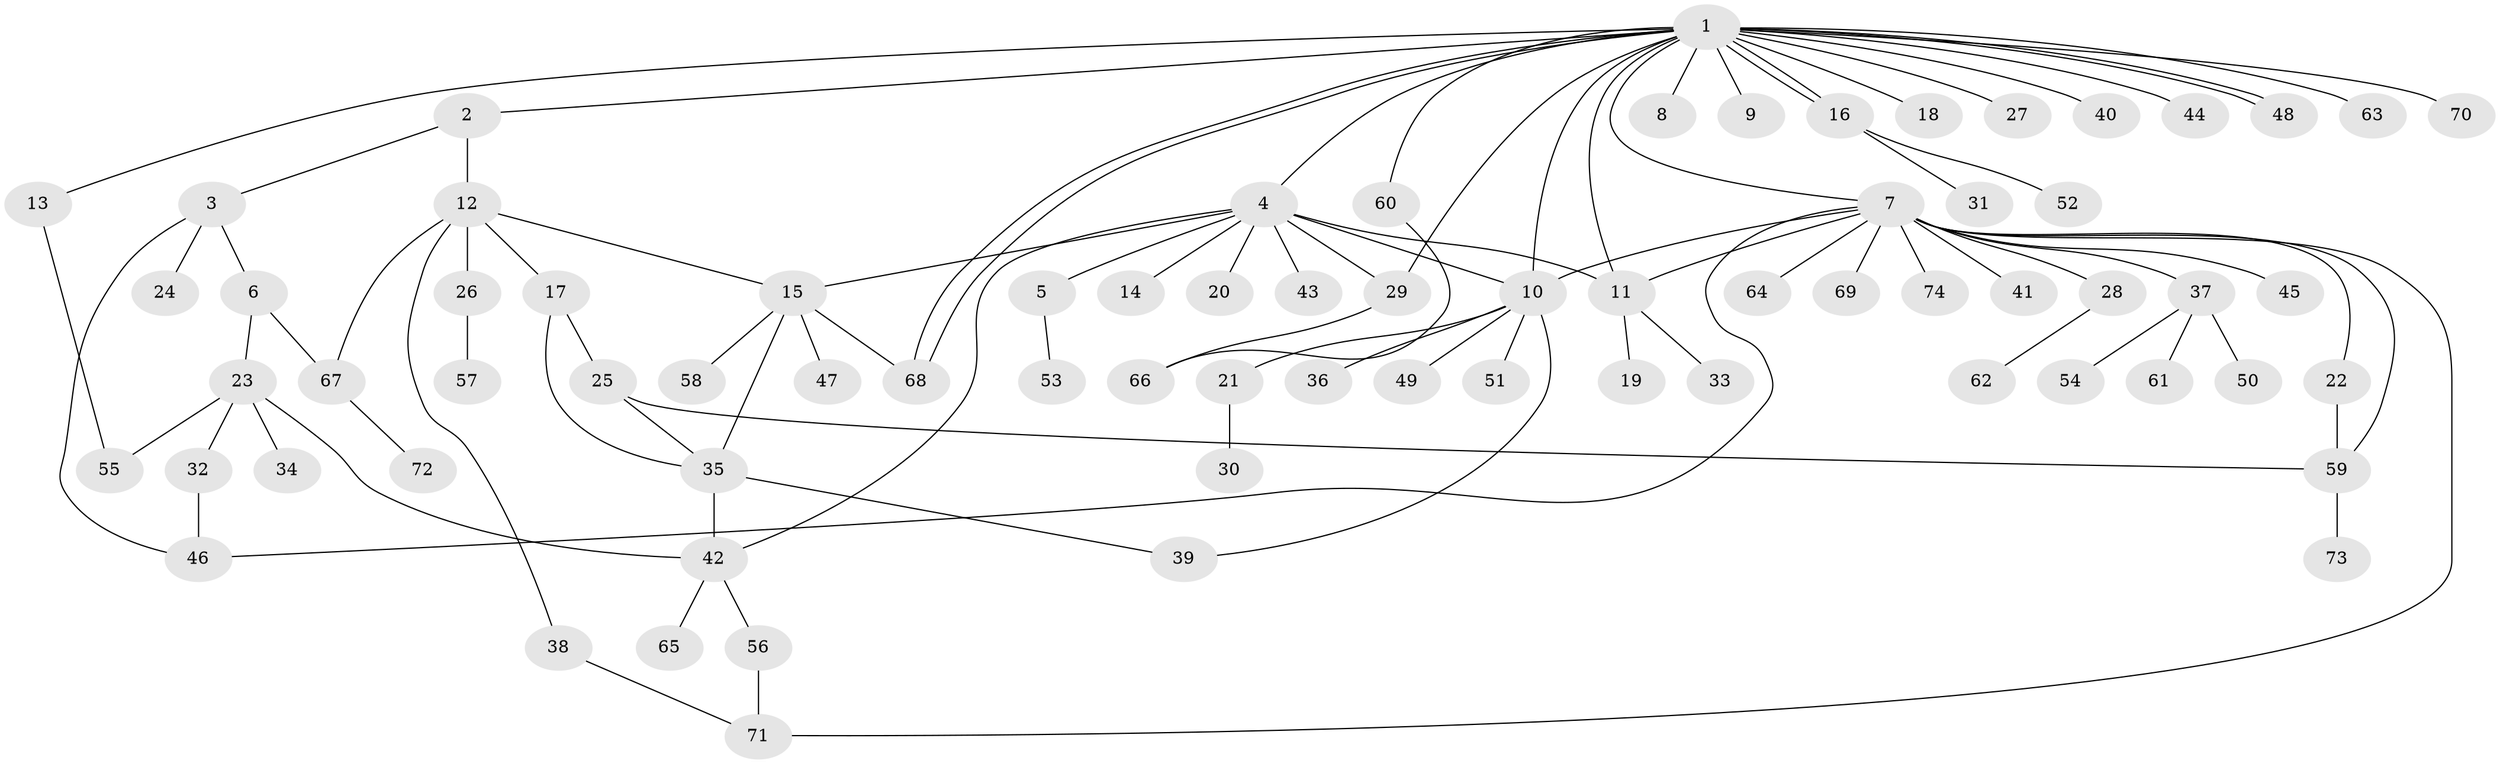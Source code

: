 // coarse degree distribution, {21: 0.017857142857142856, 3: 0.16071428571428573, 13: 0.03571428571428571, 1: 0.5357142857142857, 7: 0.03571428571428571, 4: 0.05357142857142857, 2: 0.125, 5: 0.03571428571428571}
// Generated by graph-tools (version 1.1) at 2025/51/02/27/25 19:51:58]
// undirected, 74 vertices, 97 edges
graph export_dot {
graph [start="1"]
  node [color=gray90,style=filled];
  1;
  2;
  3;
  4;
  5;
  6;
  7;
  8;
  9;
  10;
  11;
  12;
  13;
  14;
  15;
  16;
  17;
  18;
  19;
  20;
  21;
  22;
  23;
  24;
  25;
  26;
  27;
  28;
  29;
  30;
  31;
  32;
  33;
  34;
  35;
  36;
  37;
  38;
  39;
  40;
  41;
  42;
  43;
  44;
  45;
  46;
  47;
  48;
  49;
  50;
  51;
  52;
  53;
  54;
  55;
  56;
  57;
  58;
  59;
  60;
  61;
  62;
  63;
  64;
  65;
  66;
  67;
  68;
  69;
  70;
  71;
  72;
  73;
  74;
  1 -- 2;
  1 -- 4;
  1 -- 7;
  1 -- 8;
  1 -- 9;
  1 -- 10;
  1 -- 11;
  1 -- 13;
  1 -- 16;
  1 -- 16;
  1 -- 18;
  1 -- 27;
  1 -- 29;
  1 -- 40;
  1 -- 44;
  1 -- 48;
  1 -- 48;
  1 -- 60;
  1 -- 63;
  1 -- 68;
  1 -- 68;
  1 -- 70;
  2 -- 3;
  2 -- 12;
  3 -- 6;
  3 -- 24;
  3 -- 46;
  4 -- 5;
  4 -- 10;
  4 -- 11;
  4 -- 14;
  4 -- 15;
  4 -- 20;
  4 -- 29;
  4 -- 42;
  4 -- 43;
  5 -- 53;
  6 -- 23;
  6 -- 67;
  7 -- 10;
  7 -- 11;
  7 -- 22;
  7 -- 28;
  7 -- 37;
  7 -- 41;
  7 -- 45;
  7 -- 46;
  7 -- 59;
  7 -- 64;
  7 -- 69;
  7 -- 71;
  7 -- 74;
  10 -- 21;
  10 -- 36;
  10 -- 39;
  10 -- 49;
  10 -- 51;
  11 -- 19;
  11 -- 33;
  12 -- 15;
  12 -- 17;
  12 -- 26;
  12 -- 38;
  12 -- 67;
  13 -- 55;
  15 -- 35;
  15 -- 47;
  15 -- 58;
  15 -- 68;
  16 -- 31;
  16 -- 52;
  17 -- 25;
  17 -- 35;
  21 -- 30;
  22 -- 59;
  23 -- 32;
  23 -- 34;
  23 -- 42;
  23 -- 55;
  25 -- 35;
  25 -- 59;
  26 -- 57;
  28 -- 62;
  29 -- 66;
  32 -- 46;
  35 -- 39;
  35 -- 42;
  37 -- 50;
  37 -- 54;
  37 -- 61;
  38 -- 71;
  42 -- 56;
  42 -- 65;
  56 -- 71;
  59 -- 73;
  60 -- 66;
  67 -- 72;
}
